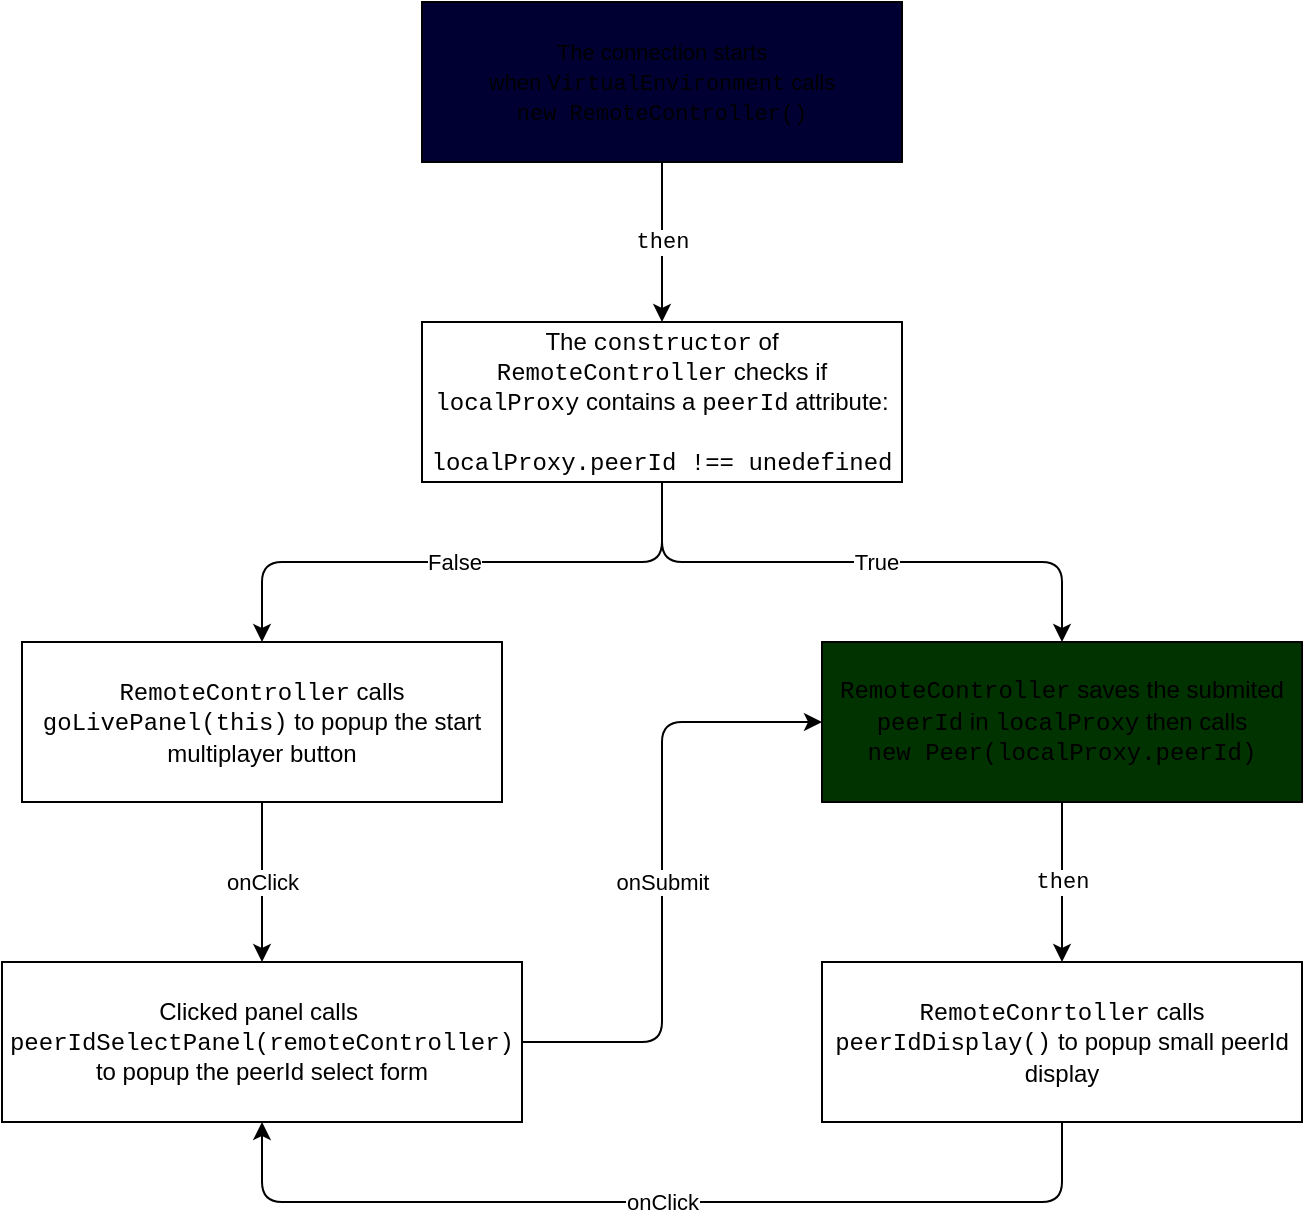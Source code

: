 <mxfile>
    <diagram id="6eeNy7iLVP-R12YRyXGg" name="Page-1">
        <mxGraphModel dx="1635" dy="1157" grid="1" gridSize="10" guides="1" tooltips="1" connect="1" arrows="1" fold="1" page="0" pageScale="1" pageWidth="827" pageHeight="1169" math="0" shadow="0">
            <root>
                <mxCell id="0"/>
                <mxCell id="1" parent="0"/>
                <mxCell id="8" style="edgeStyle=none;html=1;" parent="1" source="2" target="3" edge="1">
                    <mxGeometry relative="1" as="geometry">
                        <Array as="points"/>
                    </mxGeometry>
                </mxCell>
                <mxCell id="25" value="then" style="edgeLabel;html=1;align=center;verticalAlign=middle;resizable=0;points=[];fontFamily=Courier New;" vertex="1" connectable="0" parent="8">
                    <mxGeometry x="0.39" relative="1" as="geometry">
                        <mxPoint y="-16" as="offset"/>
                    </mxGeometry>
                </mxCell>
                <mxCell id="2" value="&lt;span style=&quot;font-size: 11px&quot;&gt;The connection starts when&amp;nbsp;&lt;font face=&quot;Courier New&quot;&gt;VirtualEnvironment&lt;/font&gt; calls &lt;br&gt;&lt;font face=&quot;Courier New&quot;&gt;new RemoteController()&lt;/font&gt;&lt;/span&gt;" style="rounded=0;whiteSpace=wrap;html=1;fillColor=#000033;" parent="1" vertex="1">
                    <mxGeometry x="160" y="-80" width="240" height="80" as="geometry"/>
                </mxCell>
                <mxCell id="4" style="edgeStyle=none;html=1;" parent="1" source="3" target="6" edge="1">
                    <mxGeometry relative="1" as="geometry">
                        <mxPoint x="370" y="330" as="targetPoint"/>
                        <Array as="points">
                            <mxPoint x="280" y="200"/>
                            <mxPoint x="80" y="200"/>
                        </Array>
                    </mxGeometry>
                </mxCell>
                <mxCell id="9" value="False" style="edgeLabel;html=1;align=center;verticalAlign=middle;resizable=0;points=[];" parent="4" vertex="1" connectable="0">
                    <mxGeometry x="0.178" y="3" relative="1" as="geometry">
                        <mxPoint x="21" y="-3" as="offset"/>
                    </mxGeometry>
                </mxCell>
                <mxCell id="5" style="edgeStyle=none;html=1;" parent="1" source="3" target="7" edge="1">
                    <mxGeometry relative="1" as="geometry">
                        <mxPoint x="450.0" y="240.0" as="targetPoint"/>
                        <mxPoint x="290" y="160" as="sourcePoint"/>
                        <Array as="points">
                            <mxPoint x="280" y="200"/>
                            <mxPoint x="480" y="200"/>
                        </Array>
                    </mxGeometry>
                </mxCell>
                <mxCell id="10" value="True" style="edgeLabel;html=1;align=center;verticalAlign=middle;resizable=0;points=[];" parent="5" vertex="1" connectable="0">
                    <mxGeometry x="0.33" y="3" relative="1" as="geometry">
                        <mxPoint x="-39" y="3" as="offset"/>
                    </mxGeometry>
                </mxCell>
                <mxCell id="3" value="The &lt;font face=&quot;Courier New&quot;&gt;constructor&lt;/font&gt; of &lt;font face=&quot;Courier New&quot;&gt;RemoteController&lt;/font&gt;&amp;nbsp;checks if &lt;font face=&quot;Courier New&quot;&gt;localProxy&lt;/font&gt; contains a &lt;font face=&quot;Courier New&quot;&gt;peerId&lt;/font&gt; attribute:&lt;br&gt;&lt;br&gt;&lt;font face=&quot;Courier New&quot;&gt;localProxy.peerId !== unedefined&lt;/font&gt;" style="rounded=0;whiteSpace=wrap;html=1;" parent="1" vertex="1">
                    <mxGeometry x="160" y="80" width="240" height="80" as="geometry"/>
                </mxCell>
                <mxCell id="12" style="edgeStyle=none;html=1;" parent="1" source="6" target="11" edge="1">
                    <mxGeometry relative="1" as="geometry"/>
                </mxCell>
                <mxCell id="14" value="onClick" style="edgeLabel;html=1;align=center;verticalAlign=middle;resizable=0;points=[];" parent="12" vertex="1" connectable="0">
                    <mxGeometry x="0.272" y="1" relative="1" as="geometry">
                        <mxPoint x="-1" y="-11" as="offset"/>
                    </mxGeometry>
                </mxCell>
                <mxCell id="6" value="&lt;font face=&quot;Courier New&quot;&gt;RemoteController&lt;/font&gt; calls &lt;font face=&quot;Courier New&quot;&gt;goLivePanel(this)&lt;/font&gt;&amp;nbsp;to popup the start multiplayer button" style="rounded=0;whiteSpace=wrap;html=1;" parent="1" vertex="1">
                    <mxGeometry x="-40" y="240" width="240" height="80" as="geometry"/>
                </mxCell>
                <mxCell id="20" style="edgeStyle=none;html=1;" edge="1" parent="1" source="7" target="19">
                    <mxGeometry relative="1" as="geometry"/>
                </mxCell>
                <mxCell id="24" value="then" style="edgeLabel;html=1;align=center;verticalAlign=middle;resizable=0;points=[];fontFamily=Courier New;" vertex="1" connectable="0" parent="20">
                    <mxGeometry x="0.267" relative="1" as="geometry">
                        <mxPoint y="-11" as="offset"/>
                    </mxGeometry>
                </mxCell>
                <mxCell id="7" value="&lt;font face=&quot;Courier New&quot;&gt;RemoteController&lt;/font&gt; saves the submited&lt;font face=&quot;Courier New&quot;&gt; peerId&lt;/font&gt; in &lt;font face=&quot;Courier New&quot;&gt;localProxy&lt;/font&gt; then calls&lt;br&gt;&lt;font face=&quot;Courier New&quot;&gt;new Peer(localProxy.peerId)&lt;/font&gt;" style="rounded=0;whiteSpace=wrap;html=1;fillColor=#003300;" parent="1" vertex="1">
                    <mxGeometry x="360" y="240" width="240" height="80" as="geometry"/>
                </mxCell>
                <mxCell id="11" value="Clicked panel calls&amp;nbsp;&lt;br&gt;&lt;font face=&quot;Courier New&quot;&gt;peerIdSelectPanel(remoteController)&lt;br&gt;&lt;/font&gt;to popup the peerId select form" style="rounded=0;whiteSpace=wrap;html=1;" parent="1" vertex="1">
                    <mxGeometry x="-50" y="400" width="260" height="80" as="geometry"/>
                </mxCell>
                <mxCell id="17" style="edgeStyle=none;html=1;entryX=0;entryY=0.5;entryDx=0;entryDy=0;" edge="1" parent="1" source="11" target="7">
                    <mxGeometry relative="1" as="geometry">
                        <mxPoint x="150.0" y="410.0" as="sourcePoint"/>
                        <mxPoint x="120.0" y="480" as="targetPoint"/>
                        <Array as="points">
                            <mxPoint x="280" y="440"/>
                            <mxPoint x="280" y="280"/>
                        </Array>
                    </mxGeometry>
                </mxCell>
                <mxCell id="18" value="onSubmit" style="edgeLabel;html=1;align=center;verticalAlign=middle;resizable=0;points=[];" vertex="1" connectable="0" parent="17">
                    <mxGeometry x="0.272" y="1" relative="1" as="geometry">
                        <mxPoint x="1" y="47" as="offset"/>
                    </mxGeometry>
                </mxCell>
                <mxCell id="22" style="edgeStyle=none;html=1;" edge="1" parent="1" source="19" target="11">
                    <mxGeometry relative="1" as="geometry">
                        <mxPoint x="200" y="440" as="targetPoint"/>
                        <Array as="points">
                            <mxPoint x="480" y="520"/>
                            <mxPoint x="350" y="520"/>
                            <mxPoint x="80" y="520"/>
                        </Array>
                    </mxGeometry>
                </mxCell>
                <mxCell id="23" value="onClick" style="edgeLabel;html=1;align=center;verticalAlign=middle;resizable=0;points=[];" vertex="1" connectable="0" parent="22">
                    <mxGeometry x="-0.201" relative="1" as="geometry">
                        <mxPoint x="-48" as="offset"/>
                    </mxGeometry>
                </mxCell>
                <mxCell id="19" value="&lt;font face=&quot;Courier New&quot;&gt;RemoteConrtoller&lt;/font&gt; calls &lt;font face=&quot;Courier New&quot;&gt;peerIdDisplay()&lt;/font&gt; to popup small peerId display" style="rounded=0;whiteSpace=wrap;html=1;" vertex="1" parent="1">
                    <mxGeometry x="360" y="400" width="240" height="80" as="geometry"/>
                </mxCell>
            </root>
        </mxGraphModel>
    </diagram>
</mxfile>